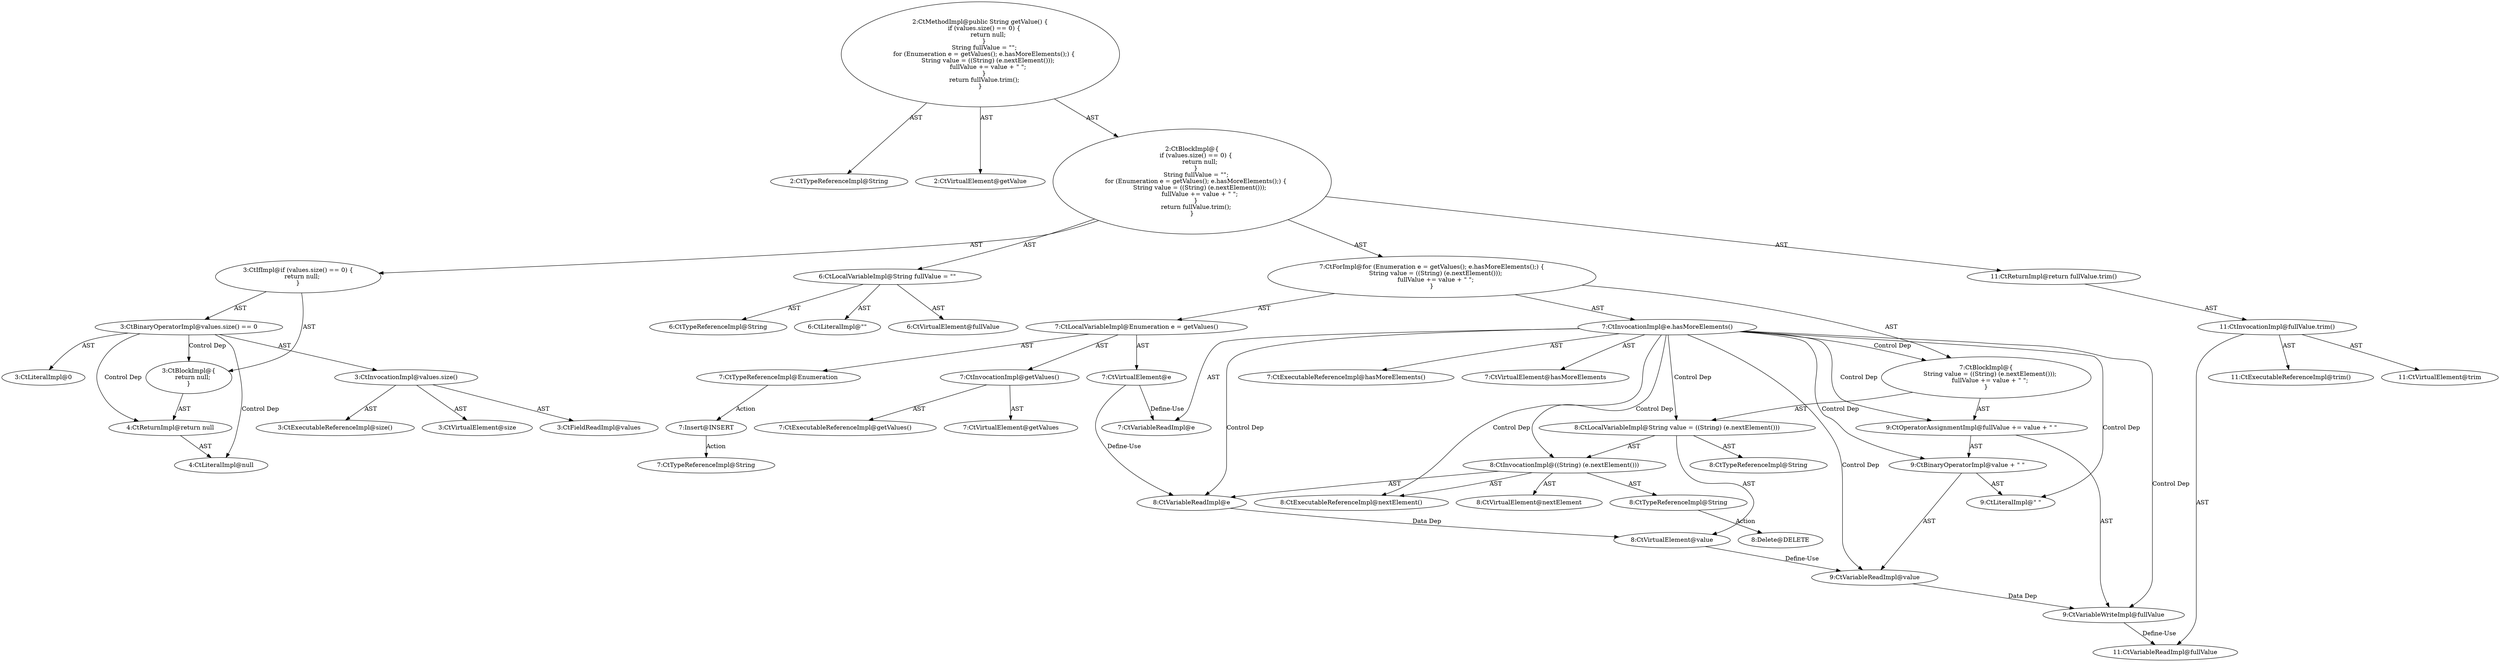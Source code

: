 digraph "getValue#?" {
0 [label="2:CtTypeReferenceImpl@String" shape=ellipse]
1 [label="2:CtVirtualElement@getValue" shape=ellipse]
2 [label="3:CtExecutableReferenceImpl@size()" shape=ellipse]
3 [label="3:CtVirtualElement@size" shape=ellipse]
4 [label="3:CtFieldReadImpl@values" shape=ellipse]
5 [label="3:CtInvocationImpl@values.size()" shape=ellipse]
6 [label="3:CtLiteralImpl@0" shape=ellipse]
7 [label="3:CtBinaryOperatorImpl@values.size() == 0" shape=ellipse]
8 [label="4:CtLiteralImpl@null" shape=ellipse]
9 [label="4:CtReturnImpl@return null" shape=ellipse]
10 [label="3:CtBlockImpl@\{
    return null;
\}" shape=ellipse]
11 [label="3:CtIfImpl@if (values.size() == 0) \{
    return null;
\}" shape=ellipse]
12 [label="6:CtTypeReferenceImpl@String" shape=ellipse]
13 [label="6:CtLiteralImpl@\"\"" shape=ellipse]
14 [label="6:CtVirtualElement@fullValue" shape=ellipse]
15 [label="6:CtLocalVariableImpl@String fullValue = \"\"" shape=ellipse]
16 [label="7:CtTypeReferenceImpl@Enumeration" shape=ellipse]
17 [label="7:CtExecutableReferenceImpl@getValues()" shape=ellipse]
18 [label="7:CtVirtualElement@getValues" shape=ellipse]
19 [label="7:CtInvocationImpl@getValues()" shape=ellipse]
20 [label="7:CtVirtualElement@e" shape=ellipse]
21 [label="7:CtLocalVariableImpl@Enumeration e = getValues()" shape=ellipse]
22 [label="7:CtExecutableReferenceImpl@hasMoreElements()" shape=ellipse]
23 [label="7:CtVirtualElement@hasMoreElements" shape=ellipse]
24 [label="7:CtVariableReadImpl@e" shape=ellipse]
25 [label="7:CtInvocationImpl@e.hasMoreElements()" shape=ellipse]
26 [label="8:CtTypeReferenceImpl@String" shape=ellipse]
27 [label="8:CtExecutableReferenceImpl@nextElement()" shape=ellipse]
28 [label="8:CtVirtualElement@nextElement" shape=ellipse]
29 [label="8:CtVariableReadImpl@e" shape=ellipse]
30 [label="8:CtInvocationImpl@((String) (e.nextElement()))" shape=ellipse]
31 [label="8:CtTypeReferenceImpl@String" shape=ellipse]
32 [label="8:CtVirtualElement@value" shape=ellipse]
33 [label="8:CtLocalVariableImpl@String value = ((String) (e.nextElement()))" shape=ellipse]
34 [label="9:CtVariableWriteImpl@fullValue" shape=ellipse]
35 [label="9:CtVariableReadImpl@value" shape=ellipse]
36 [label="9:CtLiteralImpl@\" \"" shape=ellipse]
37 [label="9:CtBinaryOperatorImpl@value + \" \"" shape=ellipse]
38 [label="9:CtOperatorAssignmentImpl@fullValue += value + \" \"" shape=ellipse]
39 [label="7:CtBlockImpl@\{
    String value = ((String) (e.nextElement()));
    fullValue += value + \" \";
\}" shape=ellipse]
40 [label="7:CtForImpl@for (Enumeration e = getValues(); e.hasMoreElements();) \{
    String value = ((String) (e.nextElement()));
    fullValue += value + \" \";
\}" shape=ellipse]
41 [label="11:CtExecutableReferenceImpl@trim()" shape=ellipse]
42 [label="11:CtVirtualElement@trim" shape=ellipse]
43 [label="11:CtVariableReadImpl@fullValue" shape=ellipse]
44 [label="11:CtInvocationImpl@fullValue.trim()" shape=ellipse]
45 [label="11:CtReturnImpl@return fullValue.trim()" shape=ellipse]
46 [label="2:CtBlockImpl@\{
    if (values.size() == 0) \{
        return null;
    \}
    String fullValue = \"\";
    for (Enumeration e = getValues(); e.hasMoreElements();) \{
        String value = ((String) (e.nextElement()));
        fullValue += value + \" \";
    \}
    return fullValue.trim();
\}" shape=ellipse]
47 [label="2:CtMethodImpl@public String getValue() \{
    if (values.size() == 0) \{
        return null;
    \}
    String fullValue = \"\";
    for (Enumeration e = getValues(); e.hasMoreElements();) \{
        String value = ((String) (e.nextElement()));
        fullValue += value + \" \";
    \}
    return fullValue.trim();
\}" shape=ellipse]
48 [label="8:Delete@DELETE" shape=ellipse]
49 [label="7:Insert@INSERT" shape=ellipse]
50 [label="7:CtTypeReferenceImpl@String" shape=ellipse]
5 -> 3 [label="AST"];
5 -> 4 [label="AST"];
5 -> 2 [label="AST"];
7 -> 5 [label="AST"];
7 -> 6 [label="AST"];
7 -> 10 [label="Control Dep"];
7 -> 9 [label="Control Dep"];
7 -> 8 [label="Control Dep"];
9 -> 8 [label="AST"];
10 -> 9 [label="AST"];
11 -> 7 [label="AST"];
11 -> 10 [label="AST"];
15 -> 14 [label="AST"];
15 -> 12 [label="AST"];
15 -> 13 [label="AST"];
16 -> 49 [label="Action"];
19 -> 18 [label="AST"];
19 -> 17 [label="AST"];
20 -> 24 [label="Define-Use"];
20 -> 29 [label="Define-Use"];
21 -> 20 [label="AST"];
21 -> 16 [label="AST"];
21 -> 19 [label="AST"];
25 -> 23 [label="AST"];
25 -> 24 [label="AST"];
25 -> 22 [label="AST"];
25 -> 39 [label="Control Dep"];
25 -> 33 [label="Control Dep"];
25 -> 30 [label="Control Dep"];
25 -> 27 [label="Control Dep"];
25 -> 29 [label="Control Dep"];
25 -> 38 [label="Control Dep"];
25 -> 34 [label="Control Dep"];
25 -> 37 [label="Control Dep"];
25 -> 35 [label="Control Dep"];
25 -> 36 [label="Control Dep"];
29 -> 32 [label="Data Dep"];
30 -> 28 [label="AST"];
30 -> 31 [label="AST"];
30 -> 29 [label="AST"];
30 -> 27 [label="AST"];
31 -> 48 [label="Action"];
32 -> 35 [label="Define-Use"];
33 -> 32 [label="AST"];
33 -> 26 [label="AST"];
33 -> 30 [label="AST"];
34 -> 43 [label="Define-Use"];
35 -> 34 [label="Data Dep"];
37 -> 35 [label="AST"];
37 -> 36 [label="AST"];
38 -> 34 [label="AST"];
38 -> 37 [label="AST"];
39 -> 33 [label="AST"];
39 -> 38 [label="AST"];
40 -> 21 [label="AST"];
40 -> 25 [label="AST"];
40 -> 39 [label="AST"];
44 -> 42 [label="AST"];
44 -> 43 [label="AST"];
44 -> 41 [label="AST"];
45 -> 44 [label="AST"];
46 -> 11 [label="AST"];
46 -> 15 [label="AST"];
46 -> 40 [label="AST"];
46 -> 45 [label="AST"];
47 -> 1 [label="AST"];
47 -> 0 [label="AST"];
47 -> 46 [label="AST"];
49 -> 50 [label="Action"];
}